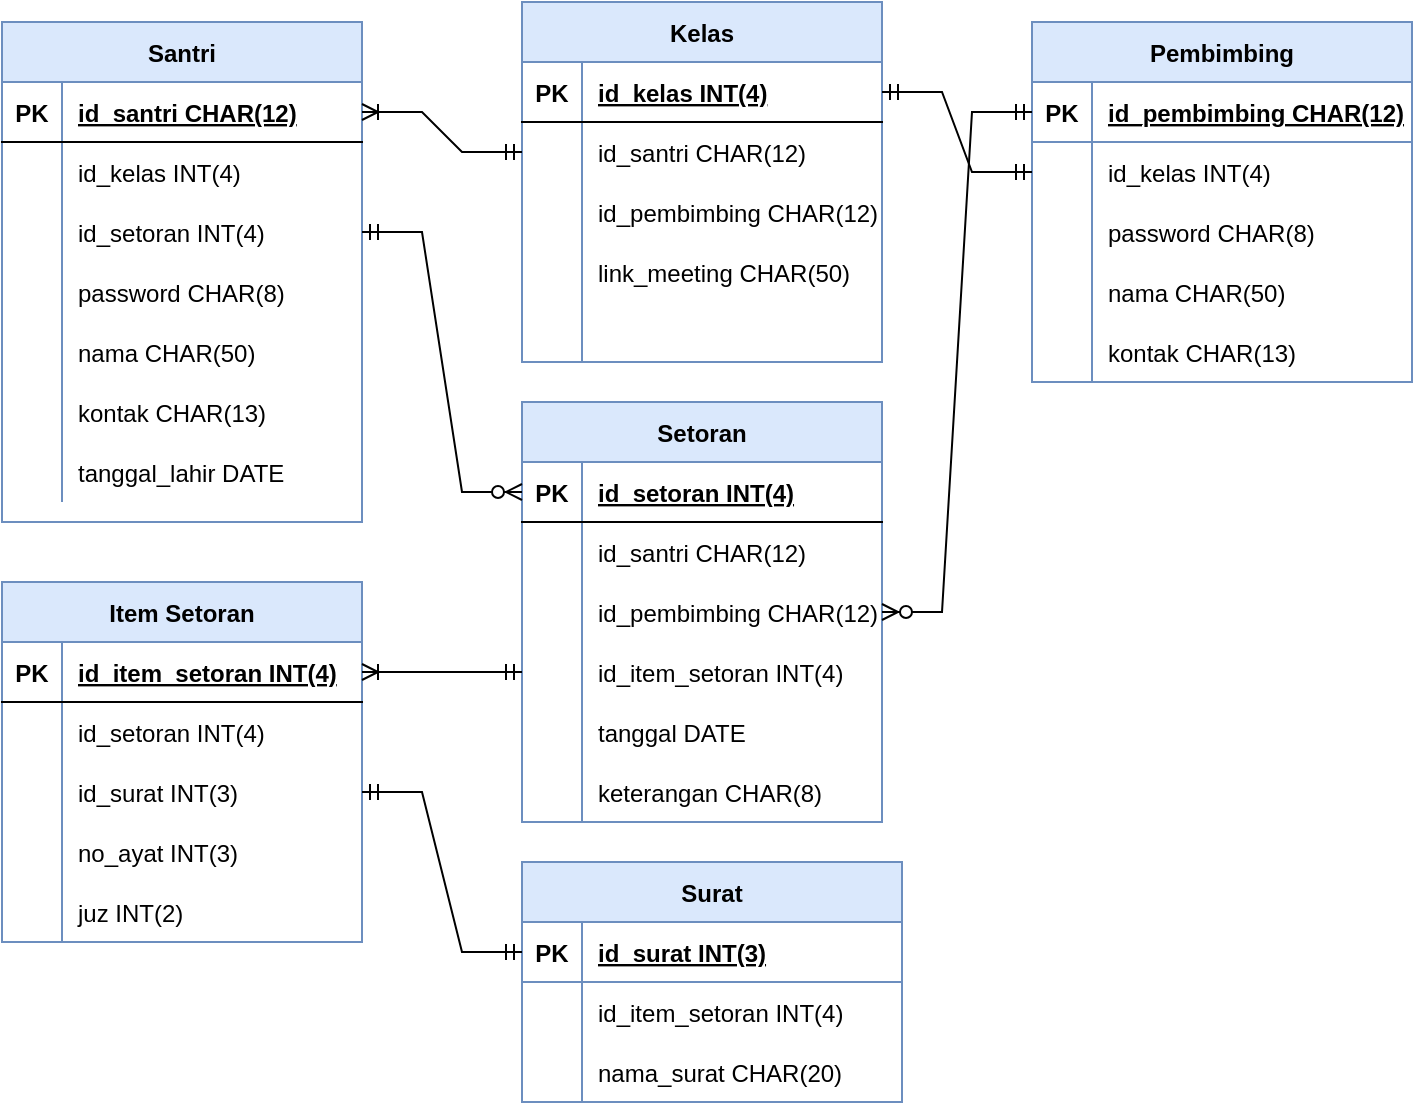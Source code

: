 <mxfile version="17.4.0" type="github"><diagram id="R2lEEEUBdFMjLlhIrx00" name="Page-1"><mxGraphModel dx="1038" dy="539" grid="1" gridSize="10" guides="1" tooltips="1" connect="1" arrows="1" fold="1" page="1" pageScale="1" pageWidth="850" pageHeight="1100" math="0" shadow="0" extFonts="Permanent Marker^https://fonts.googleapis.com/css?family=Permanent+Marker"><root><mxCell id="0"/><mxCell id="1" parent="0"/><mxCell id="AVxyWYvhhPWcdT1wK8TE-1" value="Santri" style="shape=table;startSize=30;container=1;collapsible=1;childLayout=tableLayout;fixedRows=1;rowLines=0;fontStyle=1;align=center;resizeLast=1;fillColor=#dae8fc;strokeColor=#6c8ebf;" vertex="1" parent="1"><mxGeometry x="245" y="50" width="180" height="250" as="geometry"/></mxCell><mxCell id="AVxyWYvhhPWcdT1wK8TE-2" value="" style="shape=tableRow;horizontal=0;startSize=0;swimlaneHead=0;swimlaneBody=0;fillColor=none;collapsible=0;dropTarget=0;points=[[0,0.5],[1,0.5]];portConstraint=eastwest;top=0;left=0;right=0;bottom=1;" vertex="1" parent="AVxyWYvhhPWcdT1wK8TE-1"><mxGeometry y="30" width="180" height="30" as="geometry"/></mxCell><mxCell id="AVxyWYvhhPWcdT1wK8TE-3" value="PK" style="shape=partialRectangle;connectable=0;fillColor=none;top=0;left=0;bottom=0;right=0;fontStyle=1;overflow=hidden;" vertex="1" parent="AVxyWYvhhPWcdT1wK8TE-2"><mxGeometry width="30" height="30" as="geometry"><mxRectangle width="30" height="30" as="alternateBounds"/></mxGeometry></mxCell><mxCell id="AVxyWYvhhPWcdT1wK8TE-4" value="id_santri CHAR(12)" style="shape=partialRectangle;connectable=0;fillColor=none;top=0;left=0;bottom=0;right=0;align=left;spacingLeft=6;fontStyle=5;overflow=hidden;" vertex="1" parent="AVxyWYvhhPWcdT1wK8TE-2"><mxGeometry x="30" width="150" height="30" as="geometry"><mxRectangle width="150" height="30" as="alternateBounds"/></mxGeometry></mxCell><mxCell id="AVxyWYvhhPWcdT1wK8TE-5" value="" style="shape=tableRow;horizontal=0;startSize=0;swimlaneHead=0;swimlaneBody=0;fillColor=none;collapsible=0;dropTarget=0;points=[[0,0.5],[1,0.5]];portConstraint=eastwest;top=0;left=0;right=0;bottom=0;" vertex="1" parent="AVxyWYvhhPWcdT1wK8TE-1"><mxGeometry y="60" width="180" height="30" as="geometry"/></mxCell><mxCell id="AVxyWYvhhPWcdT1wK8TE-6" value="" style="shape=partialRectangle;connectable=0;fillColor=none;top=0;left=0;bottom=0;right=0;editable=1;overflow=hidden;" vertex="1" parent="AVxyWYvhhPWcdT1wK8TE-5"><mxGeometry width="30" height="30" as="geometry"><mxRectangle width="30" height="30" as="alternateBounds"/></mxGeometry></mxCell><mxCell id="AVxyWYvhhPWcdT1wK8TE-7" value="id_kelas INT(4)" style="shape=partialRectangle;connectable=0;fillColor=none;top=0;left=0;bottom=0;right=0;align=left;spacingLeft=6;overflow=hidden;" vertex="1" parent="AVxyWYvhhPWcdT1wK8TE-5"><mxGeometry x="30" width="150" height="30" as="geometry"><mxRectangle width="150" height="30" as="alternateBounds"/></mxGeometry></mxCell><mxCell id="AVxyWYvhhPWcdT1wK8TE-8" value="" style="shape=tableRow;horizontal=0;startSize=0;swimlaneHead=0;swimlaneBody=0;fillColor=none;collapsible=0;dropTarget=0;points=[[0,0.5],[1,0.5]];portConstraint=eastwest;top=0;left=0;right=0;bottom=0;" vertex="1" parent="AVxyWYvhhPWcdT1wK8TE-1"><mxGeometry y="90" width="180" height="30" as="geometry"/></mxCell><mxCell id="AVxyWYvhhPWcdT1wK8TE-9" value="" style="shape=partialRectangle;connectable=0;fillColor=none;top=0;left=0;bottom=0;right=0;editable=1;overflow=hidden;" vertex="1" parent="AVxyWYvhhPWcdT1wK8TE-8"><mxGeometry width="30" height="30" as="geometry"><mxRectangle width="30" height="30" as="alternateBounds"/></mxGeometry></mxCell><mxCell id="AVxyWYvhhPWcdT1wK8TE-10" value="id_setoran INT(4)" style="shape=partialRectangle;connectable=0;fillColor=none;top=0;left=0;bottom=0;right=0;align=left;spacingLeft=6;overflow=hidden;" vertex="1" parent="AVxyWYvhhPWcdT1wK8TE-8"><mxGeometry x="30" width="150" height="30" as="geometry"><mxRectangle width="150" height="30" as="alternateBounds"/></mxGeometry></mxCell><mxCell id="AVxyWYvhhPWcdT1wK8TE-11" value="" style="shape=tableRow;horizontal=0;startSize=0;swimlaneHead=0;swimlaneBody=0;fillColor=none;collapsible=0;dropTarget=0;points=[[0,0.5],[1,0.5]];portConstraint=eastwest;top=0;left=0;right=0;bottom=0;" vertex="1" parent="AVxyWYvhhPWcdT1wK8TE-1"><mxGeometry y="120" width="180" height="30" as="geometry"/></mxCell><mxCell id="AVxyWYvhhPWcdT1wK8TE-12" value="" style="shape=partialRectangle;connectable=0;fillColor=none;top=0;left=0;bottom=0;right=0;editable=1;overflow=hidden;" vertex="1" parent="AVxyWYvhhPWcdT1wK8TE-11"><mxGeometry width="30" height="30" as="geometry"><mxRectangle width="30" height="30" as="alternateBounds"/></mxGeometry></mxCell><mxCell id="AVxyWYvhhPWcdT1wK8TE-13" value="password CHAR(8)" style="shape=partialRectangle;connectable=0;fillColor=none;top=0;left=0;bottom=0;right=0;align=left;spacingLeft=6;overflow=hidden;" vertex="1" parent="AVxyWYvhhPWcdT1wK8TE-11"><mxGeometry x="30" width="150" height="30" as="geometry"><mxRectangle width="150" height="30" as="alternateBounds"/></mxGeometry></mxCell><mxCell id="AVxyWYvhhPWcdT1wK8TE-14" value="" style="shape=tableRow;horizontal=0;startSize=0;swimlaneHead=0;swimlaneBody=0;fillColor=none;collapsible=0;dropTarget=0;points=[[0,0.5],[1,0.5]];portConstraint=eastwest;top=0;left=0;right=0;bottom=0;" vertex="1" parent="AVxyWYvhhPWcdT1wK8TE-1"><mxGeometry y="150" width="180" height="30" as="geometry"/></mxCell><mxCell id="AVxyWYvhhPWcdT1wK8TE-15" value="" style="shape=partialRectangle;connectable=0;fillColor=none;top=0;left=0;bottom=0;right=0;editable=1;overflow=hidden;" vertex="1" parent="AVxyWYvhhPWcdT1wK8TE-14"><mxGeometry width="30" height="30" as="geometry"><mxRectangle width="30" height="30" as="alternateBounds"/></mxGeometry></mxCell><mxCell id="AVxyWYvhhPWcdT1wK8TE-16" value="nama CHAR(50)" style="shape=partialRectangle;connectable=0;fillColor=none;top=0;left=0;bottom=0;right=0;align=left;spacingLeft=6;overflow=hidden;" vertex="1" parent="AVxyWYvhhPWcdT1wK8TE-14"><mxGeometry x="30" width="150" height="30" as="geometry"><mxRectangle width="150" height="30" as="alternateBounds"/></mxGeometry></mxCell><mxCell id="AVxyWYvhhPWcdT1wK8TE-17" value="" style="shape=tableRow;horizontal=0;startSize=0;swimlaneHead=0;swimlaneBody=0;fillColor=none;collapsible=0;dropTarget=0;points=[[0,0.5],[1,0.5]];portConstraint=eastwest;top=0;left=0;right=0;bottom=0;" vertex="1" parent="AVxyWYvhhPWcdT1wK8TE-1"><mxGeometry y="180" width="180" height="30" as="geometry"/></mxCell><mxCell id="AVxyWYvhhPWcdT1wK8TE-18" value="" style="shape=partialRectangle;connectable=0;fillColor=none;top=0;left=0;bottom=0;right=0;editable=1;overflow=hidden;" vertex="1" parent="AVxyWYvhhPWcdT1wK8TE-17"><mxGeometry width="30" height="30" as="geometry"><mxRectangle width="30" height="30" as="alternateBounds"/></mxGeometry></mxCell><mxCell id="AVxyWYvhhPWcdT1wK8TE-19" value="kontak CHAR(13)" style="shape=partialRectangle;connectable=0;fillColor=none;top=0;left=0;bottom=0;right=0;align=left;spacingLeft=6;overflow=hidden;" vertex="1" parent="AVxyWYvhhPWcdT1wK8TE-17"><mxGeometry x="30" width="150" height="30" as="geometry"><mxRectangle width="150" height="30" as="alternateBounds"/></mxGeometry></mxCell><mxCell id="AVxyWYvhhPWcdT1wK8TE-20" value="" style="shape=tableRow;horizontal=0;startSize=0;swimlaneHead=0;swimlaneBody=0;fillColor=none;collapsible=0;dropTarget=0;points=[[0,0.5],[1,0.5]];portConstraint=eastwest;top=0;left=0;right=0;bottom=0;" vertex="1" parent="AVxyWYvhhPWcdT1wK8TE-1"><mxGeometry y="210" width="180" height="30" as="geometry"/></mxCell><mxCell id="AVxyWYvhhPWcdT1wK8TE-21" value="" style="shape=partialRectangle;connectable=0;fillColor=none;top=0;left=0;bottom=0;right=0;editable=1;overflow=hidden;" vertex="1" parent="AVxyWYvhhPWcdT1wK8TE-20"><mxGeometry width="30" height="30" as="geometry"><mxRectangle width="30" height="30" as="alternateBounds"/></mxGeometry></mxCell><mxCell id="AVxyWYvhhPWcdT1wK8TE-22" value="tanggal_lahir DATE" style="shape=partialRectangle;connectable=0;fillColor=none;top=0;left=0;bottom=0;right=0;align=left;spacingLeft=6;overflow=hidden;" vertex="1" parent="AVxyWYvhhPWcdT1wK8TE-20"><mxGeometry x="30" width="150" height="30" as="geometry"><mxRectangle width="150" height="30" as="alternateBounds"/></mxGeometry></mxCell><mxCell id="AVxyWYvhhPWcdT1wK8TE-23" value="Kelas" style="shape=table;startSize=30;container=1;collapsible=1;childLayout=tableLayout;fixedRows=1;rowLines=0;fontStyle=1;align=center;resizeLast=1;fillColor=#dae8fc;strokeColor=#6c8ebf;" vertex="1" parent="1"><mxGeometry x="505" y="40" width="180" height="180" as="geometry"/></mxCell><mxCell id="AVxyWYvhhPWcdT1wK8TE-24" value="" style="shape=tableRow;horizontal=0;startSize=0;swimlaneHead=0;swimlaneBody=0;fillColor=none;collapsible=0;dropTarget=0;points=[[0,0.5],[1,0.5]];portConstraint=eastwest;top=0;left=0;right=0;bottom=1;" vertex="1" parent="AVxyWYvhhPWcdT1wK8TE-23"><mxGeometry y="30" width="180" height="30" as="geometry"/></mxCell><mxCell id="AVxyWYvhhPWcdT1wK8TE-25" value="PK" style="shape=partialRectangle;connectable=0;fillColor=none;top=0;left=0;bottom=0;right=0;fontStyle=1;overflow=hidden;" vertex="1" parent="AVxyWYvhhPWcdT1wK8TE-24"><mxGeometry width="30" height="30" as="geometry"><mxRectangle width="30" height="30" as="alternateBounds"/></mxGeometry></mxCell><mxCell id="AVxyWYvhhPWcdT1wK8TE-26" value="id_kelas INT(4)" style="shape=partialRectangle;connectable=0;fillColor=none;top=0;left=0;bottom=0;right=0;align=left;spacingLeft=6;fontStyle=5;overflow=hidden;" vertex="1" parent="AVxyWYvhhPWcdT1wK8TE-24"><mxGeometry x="30" width="150" height="30" as="geometry"><mxRectangle width="150" height="30" as="alternateBounds"/></mxGeometry></mxCell><mxCell id="AVxyWYvhhPWcdT1wK8TE-27" value="" style="shape=tableRow;horizontal=0;startSize=0;swimlaneHead=0;swimlaneBody=0;fillColor=none;collapsible=0;dropTarget=0;points=[[0,0.5],[1,0.5]];portConstraint=eastwest;top=0;left=0;right=0;bottom=0;" vertex="1" parent="AVxyWYvhhPWcdT1wK8TE-23"><mxGeometry y="60" width="180" height="30" as="geometry"/></mxCell><mxCell id="AVxyWYvhhPWcdT1wK8TE-28" value="" style="shape=partialRectangle;connectable=0;fillColor=none;top=0;left=0;bottom=0;right=0;editable=1;overflow=hidden;" vertex="1" parent="AVxyWYvhhPWcdT1wK8TE-27"><mxGeometry width="30" height="30" as="geometry"><mxRectangle width="30" height="30" as="alternateBounds"/></mxGeometry></mxCell><mxCell id="AVxyWYvhhPWcdT1wK8TE-29" value="id_santri CHAR(12)" style="shape=partialRectangle;connectable=0;fillColor=none;top=0;left=0;bottom=0;right=0;align=left;spacingLeft=6;overflow=hidden;" vertex="1" parent="AVxyWYvhhPWcdT1wK8TE-27"><mxGeometry x="30" width="150" height="30" as="geometry"><mxRectangle width="150" height="30" as="alternateBounds"/></mxGeometry></mxCell><mxCell id="AVxyWYvhhPWcdT1wK8TE-30" value="" style="shape=tableRow;horizontal=0;startSize=0;swimlaneHead=0;swimlaneBody=0;fillColor=none;collapsible=0;dropTarget=0;points=[[0,0.5],[1,0.5]];portConstraint=eastwest;top=0;left=0;right=0;bottom=0;" vertex="1" parent="AVxyWYvhhPWcdT1wK8TE-23"><mxGeometry y="90" width="180" height="30" as="geometry"/></mxCell><mxCell id="AVxyWYvhhPWcdT1wK8TE-31" value="" style="shape=partialRectangle;connectable=0;fillColor=none;top=0;left=0;bottom=0;right=0;editable=1;overflow=hidden;" vertex="1" parent="AVxyWYvhhPWcdT1wK8TE-30"><mxGeometry width="30" height="30" as="geometry"><mxRectangle width="30" height="30" as="alternateBounds"/></mxGeometry></mxCell><mxCell id="AVxyWYvhhPWcdT1wK8TE-32" value="id_pembimbing CHAR(12)" style="shape=partialRectangle;connectable=0;fillColor=none;top=0;left=0;bottom=0;right=0;align=left;spacingLeft=6;overflow=hidden;" vertex="1" parent="AVxyWYvhhPWcdT1wK8TE-30"><mxGeometry x="30" width="150" height="30" as="geometry"><mxRectangle width="150" height="30" as="alternateBounds"/></mxGeometry></mxCell><mxCell id="AVxyWYvhhPWcdT1wK8TE-33" value="" style="shape=tableRow;horizontal=0;startSize=0;swimlaneHead=0;swimlaneBody=0;fillColor=none;collapsible=0;dropTarget=0;points=[[0,0.5],[1,0.5]];portConstraint=eastwest;top=0;left=0;right=0;bottom=0;" vertex="1" parent="AVxyWYvhhPWcdT1wK8TE-23"><mxGeometry y="120" width="180" height="30" as="geometry"/></mxCell><mxCell id="AVxyWYvhhPWcdT1wK8TE-34" value="" style="shape=partialRectangle;connectable=0;fillColor=none;top=0;left=0;bottom=0;right=0;editable=1;overflow=hidden;" vertex="1" parent="AVxyWYvhhPWcdT1wK8TE-33"><mxGeometry width="30" height="30" as="geometry"><mxRectangle width="30" height="30" as="alternateBounds"/></mxGeometry></mxCell><mxCell id="AVxyWYvhhPWcdT1wK8TE-35" value="link_meeting CHAR(50)" style="shape=partialRectangle;connectable=0;fillColor=none;top=0;left=0;bottom=0;right=0;align=left;spacingLeft=6;overflow=hidden;" vertex="1" parent="AVxyWYvhhPWcdT1wK8TE-33"><mxGeometry x="30" width="150" height="30" as="geometry"><mxRectangle width="150" height="30" as="alternateBounds"/></mxGeometry></mxCell><mxCell id="AVxyWYvhhPWcdT1wK8TE-36" value="" style="shape=tableRow;horizontal=0;startSize=0;swimlaneHead=0;swimlaneBody=0;fillColor=none;collapsible=0;dropTarget=0;points=[[0,0.5],[1,0.5]];portConstraint=eastwest;top=0;left=0;right=0;bottom=0;" vertex="1" parent="AVxyWYvhhPWcdT1wK8TE-23"><mxGeometry y="150" width="180" height="30" as="geometry"/></mxCell><mxCell id="AVxyWYvhhPWcdT1wK8TE-37" value="" style="shape=partialRectangle;connectable=0;fillColor=none;top=0;left=0;bottom=0;right=0;editable=1;overflow=hidden;" vertex="1" parent="AVxyWYvhhPWcdT1wK8TE-36"><mxGeometry width="30" height="30" as="geometry"><mxRectangle width="30" height="30" as="alternateBounds"/></mxGeometry></mxCell><mxCell id="AVxyWYvhhPWcdT1wK8TE-38" value="" style="shape=partialRectangle;connectable=0;fillColor=none;top=0;left=0;bottom=0;right=0;align=left;spacingLeft=6;overflow=hidden;" vertex="1" parent="AVxyWYvhhPWcdT1wK8TE-36"><mxGeometry x="30" width="150" height="30" as="geometry"><mxRectangle width="150" height="30" as="alternateBounds"/></mxGeometry></mxCell><mxCell id="AVxyWYvhhPWcdT1wK8TE-39" value="Pembimbing" style="shape=table;startSize=30;container=1;collapsible=1;childLayout=tableLayout;fixedRows=1;rowLines=0;fontStyle=1;align=center;resizeLast=1;fillColor=#dae8fc;strokeColor=#6c8ebf;" vertex="1" parent="1"><mxGeometry x="760" y="50" width="190" height="180" as="geometry"/></mxCell><mxCell id="AVxyWYvhhPWcdT1wK8TE-40" value="" style="shape=tableRow;horizontal=0;startSize=0;swimlaneHead=0;swimlaneBody=0;fillColor=none;collapsible=0;dropTarget=0;points=[[0,0.5],[1,0.5]];portConstraint=eastwest;top=0;left=0;right=0;bottom=1;strokeColor=#6c8ebf;gradientColor=#ffffff;" vertex="1" parent="AVxyWYvhhPWcdT1wK8TE-39"><mxGeometry y="30" width="190" height="30" as="geometry"/></mxCell><mxCell id="AVxyWYvhhPWcdT1wK8TE-41" value="PK" style="shape=partialRectangle;connectable=0;fillColor=none;top=0;left=0;bottom=0;right=0;fontStyle=1;overflow=hidden;" vertex="1" parent="AVxyWYvhhPWcdT1wK8TE-40"><mxGeometry width="30" height="30" as="geometry"><mxRectangle width="30" height="30" as="alternateBounds"/></mxGeometry></mxCell><mxCell id="AVxyWYvhhPWcdT1wK8TE-42" value="id_pembimbing CHAR(12)" style="shape=partialRectangle;connectable=0;fillColor=none;top=0;left=0;bottom=0;right=0;align=left;spacingLeft=6;fontStyle=5;overflow=hidden;" vertex="1" parent="AVxyWYvhhPWcdT1wK8TE-40"><mxGeometry x="30" width="160" height="30" as="geometry"><mxRectangle width="160" height="30" as="alternateBounds"/></mxGeometry></mxCell><mxCell id="AVxyWYvhhPWcdT1wK8TE-43" value="" style="shape=tableRow;horizontal=0;startSize=0;swimlaneHead=0;swimlaneBody=0;fillColor=none;collapsible=0;dropTarget=0;points=[[0,0.5],[1,0.5]];portConstraint=eastwest;top=0;left=0;right=0;bottom=0;" vertex="1" parent="AVxyWYvhhPWcdT1wK8TE-39"><mxGeometry y="60" width="190" height="30" as="geometry"/></mxCell><mxCell id="AVxyWYvhhPWcdT1wK8TE-44" value="" style="shape=partialRectangle;connectable=0;fillColor=none;top=0;left=0;bottom=0;right=0;editable=1;overflow=hidden;" vertex="1" parent="AVxyWYvhhPWcdT1wK8TE-43"><mxGeometry width="30" height="30" as="geometry"><mxRectangle width="30" height="30" as="alternateBounds"/></mxGeometry></mxCell><mxCell id="AVxyWYvhhPWcdT1wK8TE-45" value="id_kelas INT(4)" style="shape=partialRectangle;connectable=0;fillColor=none;top=0;left=0;bottom=0;right=0;align=left;spacingLeft=6;overflow=hidden;" vertex="1" parent="AVxyWYvhhPWcdT1wK8TE-43"><mxGeometry x="30" width="160" height="30" as="geometry"><mxRectangle width="160" height="30" as="alternateBounds"/></mxGeometry></mxCell><mxCell id="AVxyWYvhhPWcdT1wK8TE-46" value="" style="shape=tableRow;horizontal=0;startSize=0;swimlaneHead=0;swimlaneBody=0;fillColor=none;collapsible=0;dropTarget=0;points=[[0,0.5],[1,0.5]];portConstraint=eastwest;top=0;left=0;right=0;bottom=0;" vertex="1" parent="AVxyWYvhhPWcdT1wK8TE-39"><mxGeometry y="90" width="190" height="30" as="geometry"/></mxCell><mxCell id="AVxyWYvhhPWcdT1wK8TE-47" value="" style="shape=partialRectangle;connectable=0;fillColor=none;top=0;left=0;bottom=0;right=0;editable=1;overflow=hidden;" vertex="1" parent="AVxyWYvhhPWcdT1wK8TE-46"><mxGeometry width="30" height="30" as="geometry"><mxRectangle width="30" height="30" as="alternateBounds"/></mxGeometry></mxCell><mxCell id="AVxyWYvhhPWcdT1wK8TE-48" value="password CHAR(8)" style="shape=partialRectangle;connectable=0;fillColor=none;top=0;left=0;bottom=0;right=0;align=left;spacingLeft=6;overflow=hidden;" vertex="1" parent="AVxyWYvhhPWcdT1wK8TE-46"><mxGeometry x="30" width="160" height="30" as="geometry"><mxRectangle width="160" height="30" as="alternateBounds"/></mxGeometry></mxCell><mxCell id="AVxyWYvhhPWcdT1wK8TE-49" value="" style="shape=tableRow;horizontal=0;startSize=0;swimlaneHead=0;swimlaneBody=0;fillColor=none;collapsible=0;dropTarget=0;points=[[0,0.5],[1,0.5]];portConstraint=eastwest;top=0;left=0;right=0;bottom=0;" vertex="1" parent="AVxyWYvhhPWcdT1wK8TE-39"><mxGeometry y="120" width="190" height="30" as="geometry"/></mxCell><mxCell id="AVxyWYvhhPWcdT1wK8TE-50" value="" style="shape=partialRectangle;connectable=0;fillColor=none;top=0;left=0;bottom=0;right=0;editable=1;overflow=hidden;" vertex="1" parent="AVxyWYvhhPWcdT1wK8TE-49"><mxGeometry width="30" height="30" as="geometry"><mxRectangle width="30" height="30" as="alternateBounds"/></mxGeometry></mxCell><mxCell id="AVxyWYvhhPWcdT1wK8TE-51" value="nama CHAR(50)" style="shape=partialRectangle;connectable=0;fillColor=none;top=0;left=0;bottom=0;right=0;align=left;spacingLeft=6;overflow=hidden;" vertex="1" parent="AVxyWYvhhPWcdT1wK8TE-49"><mxGeometry x="30" width="160" height="30" as="geometry"><mxRectangle width="160" height="30" as="alternateBounds"/></mxGeometry></mxCell><mxCell id="AVxyWYvhhPWcdT1wK8TE-52" value="" style="shape=tableRow;horizontal=0;startSize=0;swimlaneHead=0;swimlaneBody=0;fillColor=none;collapsible=0;dropTarget=0;points=[[0,0.5],[1,0.5]];portConstraint=eastwest;top=0;left=0;right=0;bottom=0;" vertex="1" parent="AVxyWYvhhPWcdT1wK8TE-39"><mxGeometry y="150" width="190" height="30" as="geometry"/></mxCell><mxCell id="AVxyWYvhhPWcdT1wK8TE-53" value="" style="shape=partialRectangle;connectable=0;fillColor=none;top=0;left=0;bottom=0;right=0;editable=1;overflow=hidden;" vertex="1" parent="AVxyWYvhhPWcdT1wK8TE-52"><mxGeometry width="30" height="30" as="geometry"><mxRectangle width="30" height="30" as="alternateBounds"/></mxGeometry></mxCell><mxCell id="AVxyWYvhhPWcdT1wK8TE-54" value="kontak CHAR(13)" style="shape=partialRectangle;connectable=0;fillColor=none;top=0;left=0;bottom=0;right=0;align=left;spacingLeft=6;overflow=hidden;" vertex="1" parent="AVxyWYvhhPWcdT1wK8TE-52"><mxGeometry x="30" width="160" height="30" as="geometry"><mxRectangle width="160" height="30" as="alternateBounds"/></mxGeometry></mxCell><mxCell id="AVxyWYvhhPWcdT1wK8TE-55" value="Setoran" style="shape=table;startSize=30;container=1;collapsible=1;childLayout=tableLayout;fixedRows=1;rowLines=0;fontStyle=1;align=center;resizeLast=1;fillColor=#dae8fc;strokeColor=#6c8ebf;" vertex="1" parent="1"><mxGeometry x="505" y="240" width="180" height="210" as="geometry"/></mxCell><mxCell id="AVxyWYvhhPWcdT1wK8TE-56" value="" style="shape=tableRow;horizontal=0;startSize=0;swimlaneHead=0;swimlaneBody=0;fillColor=none;collapsible=0;dropTarget=0;points=[[0,0.5],[1,0.5]];portConstraint=eastwest;top=0;left=0;right=0;bottom=1;" vertex="1" parent="AVxyWYvhhPWcdT1wK8TE-55"><mxGeometry y="30" width="180" height="30" as="geometry"/></mxCell><mxCell id="AVxyWYvhhPWcdT1wK8TE-57" value="PK" style="shape=partialRectangle;connectable=0;fillColor=none;top=0;left=0;bottom=0;right=0;fontStyle=1;overflow=hidden;" vertex="1" parent="AVxyWYvhhPWcdT1wK8TE-56"><mxGeometry width="30" height="30" as="geometry"><mxRectangle width="30" height="30" as="alternateBounds"/></mxGeometry></mxCell><mxCell id="AVxyWYvhhPWcdT1wK8TE-58" value="id_setoran INT(4)" style="shape=partialRectangle;connectable=0;fillColor=none;top=0;left=0;bottom=0;right=0;align=left;spacingLeft=6;fontStyle=5;overflow=hidden;" vertex="1" parent="AVxyWYvhhPWcdT1wK8TE-56"><mxGeometry x="30" width="150" height="30" as="geometry"><mxRectangle width="150" height="30" as="alternateBounds"/></mxGeometry></mxCell><mxCell id="AVxyWYvhhPWcdT1wK8TE-59" value="" style="shape=tableRow;horizontal=0;startSize=0;swimlaneHead=0;swimlaneBody=0;fillColor=none;collapsible=0;dropTarget=0;points=[[0,0.5],[1,0.5]];portConstraint=eastwest;top=0;left=0;right=0;bottom=0;" vertex="1" parent="AVxyWYvhhPWcdT1wK8TE-55"><mxGeometry y="60" width="180" height="30" as="geometry"/></mxCell><mxCell id="AVxyWYvhhPWcdT1wK8TE-60" value="" style="shape=partialRectangle;connectable=0;fillColor=none;top=0;left=0;bottom=0;right=0;editable=1;overflow=hidden;" vertex="1" parent="AVxyWYvhhPWcdT1wK8TE-59"><mxGeometry width="30" height="30" as="geometry"><mxRectangle width="30" height="30" as="alternateBounds"/></mxGeometry></mxCell><mxCell id="AVxyWYvhhPWcdT1wK8TE-61" value="id_santri CHAR(12)" style="shape=partialRectangle;connectable=0;fillColor=none;top=0;left=0;bottom=0;right=0;align=left;spacingLeft=6;overflow=hidden;" vertex="1" parent="AVxyWYvhhPWcdT1wK8TE-59"><mxGeometry x="30" width="150" height="30" as="geometry"><mxRectangle width="150" height="30" as="alternateBounds"/></mxGeometry></mxCell><mxCell id="AVxyWYvhhPWcdT1wK8TE-62" value="" style="shape=tableRow;horizontal=0;startSize=0;swimlaneHead=0;swimlaneBody=0;fillColor=none;collapsible=0;dropTarget=0;points=[[0,0.5],[1,0.5]];portConstraint=eastwest;top=0;left=0;right=0;bottom=0;" vertex="1" parent="AVxyWYvhhPWcdT1wK8TE-55"><mxGeometry y="90" width="180" height="30" as="geometry"/></mxCell><mxCell id="AVxyWYvhhPWcdT1wK8TE-63" value="" style="shape=partialRectangle;connectable=0;fillColor=none;top=0;left=0;bottom=0;right=0;editable=1;overflow=hidden;" vertex="1" parent="AVxyWYvhhPWcdT1wK8TE-62"><mxGeometry width="30" height="30" as="geometry"><mxRectangle width="30" height="30" as="alternateBounds"/></mxGeometry></mxCell><mxCell id="AVxyWYvhhPWcdT1wK8TE-64" value="id_pembimbing CHAR(12)" style="shape=partialRectangle;connectable=0;fillColor=none;top=0;left=0;bottom=0;right=0;align=left;spacingLeft=6;overflow=hidden;" vertex="1" parent="AVxyWYvhhPWcdT1wK8TE-62"><mxGeometry x="30" width="150" height="30" as="geometry"><mxRectangle width="150" height="30" as="alternateBounds"/></mxGeometry></mxCell><mxCell id="AVxyWYvhhPWcdT1wK8TE-65" value="" style="shape=tableRow;horizontal=0;startSize=0;swimlaneHead=0;swimlaneBody=0;fillColor=none;collapsible=0;dropTarget=0;points=[[0,0.5],[1,0.5]];portConstraint=eastwest;top=0;left=0;right=0;bottom=0;" vertex="1" parent="AVxyWYvhhPWcdT1wK8TE-55"><mxGeometry y="120" width="180" height="30" as="geometry"/></mxCell><mxCell id="AVxyWYvhhPWcdT1wK8TE-66" value="" style="shape=partialRectangle;connectable=0;fillColor=none;top=0;left=0;bottom=0;right=0;editable=1;overflow=hidden;" vertex="1" parent="AVxyWYvhhPWcdT1wK8TE-65"><mxGeometry width="30" height="30" as="geometry"><mxRectangle width="30" height="30" as="alternateBounds"/></mxGeometry></mxCell><mxCell id="AVxyWYvhhPWcdT1wK8TE-67" value="id_item_setoran INT(4)" style="shape=partialRectangle;connectable=0;fillColor=none;top=0;left=0;bottom=0;right=0;align=left;spacingLeft=6;overflow=hidden;" vertex="1" parent="AVxyWYvhhPWcdT1wK8TE-65"><mxGeometry x="30" width="150" height="30" as="geometry"><mxRectangle width="150" height="30" as="alternateBounds"/></mxGeometry></mxCell><mxCell id="AVxyWYvhhPWcdT1wK8TE-68" value="" style="shape=tableRow;horizontal=0;startSize=0;swimlaneHead=0;swimlaneBody=0;fillColor=none;collapsible=0;dropTarget=0;points=[[0,0.5],[1,0.5]];portConstraint=eastwest;top=0;left=0;right=0;bottom=0;" vertex="1" parent="AVxyWYvhhPWcdT1wK8TE-55"><mxGeometry y="150" width="180" height="30" as="geometry"/></mxCell><mxCell id="AVxyWYvhhPWcdT1wK8TE-69" value="" style="shape=partialRectangle;connectable=0;fillColor=none;top=0;left=0;bottom=0;right=0;editable=1;overflow=hidden;" vertex="1" parent="AVxyWYvhhPWcdT1wK8TE-68"><mxGeometry width="30" height="30" as="geometry"><mxRectangle width="30" height="30" as="alternateBounds"/></mxGeometry></mxCell><mxCell id="AVxyWYvhhPWcdT1wK8TE-70" value="tanggal DATE" style="shape=partialRectangle;connectable=0;fillColor=none;top=0;left=0;bottom=0;right=0;align=left;spacingLeft=6;overflow=hidden;" vertex="1" parent="AVxyWYvhhPWcdT1wK8TE-68"><mxGeometry x="30" width="150" height="30" as="geometry"><mxRectangle width="150" height="30" as="alternateBounds"/></mxGeometry></mxCell><mxCell id="AVxyWYvhhPWcdT1wK8TE-71" value="" style="shape=tableRow;horizontal=0;startSize=0;swimlaneHead=0;swimlaneBody=0;fillColor=none;collapsible=0;dropTarget=0;points=[[0,0.5],[1,0.5]];portConstraint=eastwest;top=0;left=0;right=0;bottom=0;" vertex="1" parent="AVxyWYvhhPWcdT1wK8TE-55"><mxGeometry y="180" width="180" height="30" as="geometry"/></mxCell><mxCell id="AVxyWYvhhPWcdT1wK8TE-72" value="" style="shape=partialRectangle;connectable=0;fillColor=none;top=0;left=0;bottom=0;right=0;editable=1;overflow=hidden;" vertex="1" parent="AVxyWYvhhPWcdT1wK8TE-71"><mxGeometry width="30" height="30" as="geometry"><mxRectangle width="30" height="30" as="alternateBounds"/></mxGeometry></mxCell><mxCell id="AVxyWYvhhPWcdT1wK8TE-73" value="keterangan CHAR(8)" style="shape=partialRectangle;connectable=0;fillColor=none;top=0;left=0;bottom=0;right=0;align=left;spacingLeft=6;overflow=hidden;" vertex="1" parent="AVxyWYvhhPWcdT1wK8TE-71"><mxGeometry x="30" width="150" height="30" as="geometry"><mxRectangle width="150" height="30" as="alternateBounds"/></mxGeometry></mxCell><mxCell id="AVxyWYvhhPWcdT1wK8TE-74" value="Item Setoran" style="shape=table;startSize=30;container=1;collapsible=1;childLayout=tableLayout;fixedRows=1;rowLines=0;fontStyle=1;align=center;resizeLast=1;fillColor=#dae8fc;strokeColor=#6c8ebf;" vertex="1" parent="1"><mxGeometry x="245" y="330" width="180" height="180" as="geometry"/></mxCell><mxCell id="AVxyWYvhhPWcdT1wK8TE-75" value="" style="shape=tableRow;horizontal=0;startSize=0;swimlaneHead=0;swimlaneBody=0;fillColor=none;collapsible=0;dropTarget=0;points=[[0,0.5],[1,0.5]];portConstraint=eastwest;top=0;left=0;right=0;bottom=1;" vertex="1" parent="AVxyWYvhhPWcdT1wK8TE-74"><mxGeometry y="30" width="180" height="30" as="geometry"/></mxCell><mxCell id="AVxyWYvhhPWcdT1wK8TE-76" value="PK" style="shape=partialRectangle;connectable=0;fillColor=none;top=0;left=0;bottom=0;right=0;fontStyle=1;overflow=hidden;" vertex="1" parent="AVxyWYvhhPWcdT1wK8TE-75"><mxGeometry width="30" height="30" as="geometry"><mxRectangle width="30" height="30" as="alternateBounds"/></mxGeometry></mxCell><mxCell id="AVxyWYvhhPWcdT1wK8TE-77" value="id_item_setoran INT(4)" style="shape=partialRectangle;connectable=0;fillColor=none;top=0;left=0;bottom=0;right=0;align=left;spacingLeft=6;fontStyle=5;overflow=hidden;" vertex="1" parent="AVxyWYvhhPWcdT1wK8TE-75"><mxGeometry x="30" width="150" height="30" as="geometry"><mxRectangle width="150" height="30" as="alternateBounds"/></mxGeometry></mxCell><mxCell id="AVxyWYvhhPWcdT1wK8TE-78" value="" style="shape=tableRow;horizontal=0;startSize=0;swimlaneHead=0;swimlaneBody=0;fillColor=none;collapsible=0;dropTarget=0;points=[[0,0.5],[1,0.5]];portConstraint=eastwest;top=0;left=0;right=0;bottom=0;" vertex="1" parent="AVxyWYvhhPWcdT1wK8TE-74"><mxGeometry y="60" width="180" height="30" as="geometry"/></mxCell><mxCell id="AVxyWYvhhPWcdT1wK8TE-79" value="" style="shape=partialRectangle;connectable=0;fillColor=none;top=0;left=0;bottom=0;right=0;editable=1;overflow=hidden;" vertex="1" parent="AVxyWYvhhPWcdT1wK8TE-78"><mxGeometry width="30" height="30" as="geometry"><mxRectangle width="30" height="30" as="alternateBounds"/></mxGeometry></mxCell><mxCell id="AVxyWYvhhPWcdT1wK8TE-80" value="id_setoran INT(4)" style="shape=partialRectangle;connectable=0;fillColor=none;top=0;left=0;bottom=0;right=0;align=left;spacingLeft=6;overflow=hidden;" vertex="1" parent="AVxyWYvhhPWcdT1wK8TE-78"><mxGeometry x="30" width="150" height="30" as="geometry"><mxRectangle width="150" height="30" as="alternateBounds"/></mxGeometry></mxCell><mxCell id="AVxyWYvhhPWcdT1wK8TE-81" value="" style="shape=tableRow;horizontal=0;startSize=0;swimlaneHead=0;swimlaneBody=0;fillColor=none;collapsible=0;dropTarget=0;points=[[0,0.5],[1,0.5]];portConstraint=eastwest;top=0;left=0;right=0;bottom=0;" vertex="1" parent="AVxyWYvhhPWcdT1wK8TE-74"><mxGeometry y="90" width="180" height="30" as="geometry"/></mxCell><mxCell id="AVxyWYvhhPWcdT1wK8TE-82" value="" style="shape=partialRectangle;connectable=0;fillColor=none;top=0;left=0;bottom=0;right=0;editable=1;overflow=hidden;" vertex="1" parent="AVxyWYvhhPWcdT1wK8TE-81"><mxGeometry width="30" height="30" as="geometry"><mxRectangle width="30" height="30" as="alternateBounds"/></mxGeometry></mxCell><mxCell id="AVxyWYvhhPWcdT1wK8TE-83" value="id_surat INT(3)" style="shape=partialRectangle;connectable=0;fillColor=none;top=0;left=0;bottom=0;right=0;align=left;spacingLeft=6;overflow=hidden;" vertex="1" parent="AVxyWYvhhPWcdT1wK8TE-81"><mxGeometry x="30" width="150" height="30" as="geometry"><mxRectangle width="150" height="30" as="alternateBounds"/></mxGeometry></mxCell><mxCell id="AVxyWYvhhPWcdT1wK8TE-84" value="" style="shape=tableRow;horizontal=0;startSize=0;swimlaneHead=0;swimlaneBody=0;fillColor=none;collapsible=0;dropTarget=0;points=[[0,0.5],[1,0.5]];portConstraint=eastwest;top=0;left=0;right=0;bottom=0;" vertex="1" parent="AVxyWYvhhPWcdT1wK8TE-74"><mxGeometry y="120" width="180" height="30" as="geometry"/></mxCell><mxCell id="AVxyWYvhhPWcdT1wK8TE-85" value="" style="shape=partialRectangle;connectable=0;fillColor=none;top=0;left=0;bottom=0;right=0;editable=1;overflow=hidden;" vertex="1" parent="AVxyWYvhhPWcdT1wK8TE-84"><mxGeometry width="30" height="30" as="geometry"><mxRectangle width="30" height="30" as="alternateBounds"/></mxGeometry></mxCell><mxCell id="AVxyWYvhhPWcdT1wK8TE-86" value="no_ayat INT(3)" style="shape=partialRectangle;connectable=0;fillColor=none;top=0;left=0;bottom=0;right=0;align=left;spacingLeft=6;overflow=hidden;" vertex="1" parent="AVxyWYvhhPWcdT1wK8TE-84"><mxGeometry x="30" width="150" height="30" as="geometry"><mxRectangle width="150" height="30" as="alternateBounds"/></mxGeometry></mxCell><mxCell id="AVxyWYvhhPWcdT1wK8TE-87" value="" style="shape=tableRow;horizontal=0;startSize=0;swimlaneHead=0;swimlaneBody=0;fillColor=none;collapsible=0;dropTarget=0;points=[[0,0.5],[1,0.5]];portConstraint=eastwest;top=0;left=0;right=0;bottom=0;" vertex="1" parent="AVxyWYvhhPWcdT1wK8TE-74"><mxGeometry y="150" width="180" height="30" as="geometry"/></mxCell><mxCell id="AVxyWYvhhPWcdT1wK8TE-88" value="" style="shape=partialRectangle;connectable=0;fillColor=none;top=0;left=0;bottom=0;right=0;editable=1;overflow=hidden;" vertex="1" parent="AVxyWYvhhPWcdT1wK8TE-87"><mxGeometry width="30" height="30" as="geometry"><mxRectangle width="30" height="30" as="alternateBounds"/></mxGeometry></mxCell><mxCell id="AVxyWYvhhPWcdT1wK8TE-89" value="juz INT(2)" style="shape=partialRectangle;connectable=0;fillColor=none;top=0;left=0;bottom=0;right=0;align=left;spacingLeft=6;overflow=hidden;" vertex="1" parent="AVxyWYvhhPWcdT1wK8TE-87"><mxGeometry x="30" width="150" height="30" as="geometry"><mxRectangle width="150" height="30" as="alternateBounds"/></mxGeometry></mxCell><mxCell id="AVxyWYvhhPWcdT1wK8TE-90" value="Surat" style="shape=table;startSize=30;container=1;collapsible=1;childLayout=tableLayout;fixedRows=1;rowLines=0;fontStyle=1;align=center;resizeLast=1;fillColor=#dae8fc;strokeColor=#6c8ebf;" vertex="1" parent="1"><mxGeometry x="505" y="470" width="190" height="120" as="geometry"/></mxCell><mxCell id="AVxyWYvhhPWcdT1wK8TE-91" value="" style="shape=tableRow;horizontal=0;startSize=0;swimlaneHead=0;swimlaneBody=0;fillColor=none;collapsible=0;dropTarget=0;points=[[0,0.5],[1,0.5]];portConstraint=eastwest;top=0;left=0;right=0;bottom=1;strokeColor=#6c8ebf;gradientColor=#ffffff;" vertex="1" parent="AVxyWYvhhPWcdT1wK8TE-90"><mxGeometry y="30" width="190" height="30" as="geometry"/></mxCell><mxCell id="AVxyWYvhhPWcdT1wK8TE-92" value="PK" style="shape=partialRectangle;connectable=0;fillColor=none;top=0;left=0;bottom=0;right=0;fontStyle=1;overflow=hidden;" vertex="1" parent="AVxyWYvhhPWcdT1wK8TE-91"><mxGeometry width="30" height="30" as="geometry"><mxRectangle width="30" height="30" as="alternateBounds"/></mxGeometry></mxCell><mxCell id="AVxyWYvhhPWcdT1wK8TE-93" value="id_surat INT(3)" style="shape=partialRectangle;connectable=0;fillColor=none;top=0;left=0;bottom=0;right=0;align=left;spacingLeft=6;fontStyle=5;overflow=hidden;" vertex="1" parent="AVxyWYvhhPWcdT1wK8TE-91"><mxGeometry x="30" width="160" height="30" as="geometry"><mxRectangle width="160" height="30" as="alternateBounds"/></mxGeometry></mxCell><mxCell id="AVxyWYvhhPWcdT1wK8TE-94" value="" style="shape=tableRow;horizontal=0;startSize=0;swimlaneHead=0;swimlaneBody=0;fillColor=none;collapsible=0;dropTarget=0;points=[[0,0.5],[1,0.5]];portConstraint=eastwest;top=0;left=0;right=0;bottom=0;" vertex="1" parent="AVxyWYvhhPWcdT1wK8TE-90"><mxGeometry y="60" width="190" height="30" as="geometry"/></mxCell><mxCell id="AVxyWYvhhPWcdT1wK8TE-95" value="" style="shape=partialRectangle;connectable=0;fillColor=none;top=0;left=0;bottom=0;right=0;editable=1;overflow=hidden;" vertex="1" parent="AVxyWYvhhPWcdT1wK8TE-94"><mxGeometry width="30" height="30" as="geometry"><mxRectangle width="30" height="30" as="alternateBounds"/></mxGeometry></mxCell><mxCell id="AVxyWYvhhPWcdT1wK8TE-96" value="id_item_setoran INT(4)" style="shape=partialRectangle;connectable=0;fillColor=none;top=0;left=0;bottom=0;right=0;align=left;spacingLeft=6;overflow=hidden;" vertex="1" parent="AVxyWYvhhPWcdT1wK8TE-94"><mxGeometry x="30" width="160" height="30" as="geometry"><mxRectangle width="160" height="30" as="alternateBounds"/></mxGeometry></mxCell><mxCell id="AVxyWYvhhPWcdT1wK8TE-97" value="" style="shape=tableRow;horizontal=0;startSize=0;swimlaneHead=0;swimlaneBody=0;fillColor=none;collapsible=0;dropTarget=0;points=[[0,0.5],[1,0.5]];portConstraint=eastwest;top=0;left=0;right=0;bottom=0;" vertex="1" parent="AVxyWYvhhPWcdT1wK8TE-90"><mxGeometry y="90" width="190" height="30" as="geometry"/></mxCell><mxCell id="AVxyWYvhhPWcdT1wK8TE-98" value="" style="shape=partialRectangle;connectable=0;fillColor=none;top=0;left=0;bottom=0;right=0;editable=1;overflow=hidden;" vertex="1" parent="AVxyWYvhhPWcdT1wK8TE-97"><mxGeometry width="30" height="30" as="geometry"><mxRectangle width="30" height="30" as="alternateBounds"/></mxGeometry></mxCell><mxCell id="AVxyWYvhhPWcdT1wK8TE-99" value="nama_surat CHAR(20)" style="shape=partialRectangle;connectable=0;fillColor=none;top=0;left=0;bottom=0;right=0;align=left;spacingLeft=6;overflow=hidden;" vertex="1" parent="AVxyWYvhhPWcdT1wK8TE-97"><mxGeometry x="30" width="160" height="30" as="geometry"><mxRectangle width="160" height="30" as="alternateBounds"/></mxGeometry></mxCell><mxCell id="AVxyWYvhhPWcdT1wK8TE-100" value="" style="edgeStyle=entityRelationEdgeStyle;fontSize=12;html=1;endArrow=ERmandOne;startArrow=ERmandOne;rounded=0;entryX=1;entryY=0.5;entryDx=0;entryDy=0;" edge="1" parent="1" source="AVxyWYvhhPWcdT1wK8TE-91" target="AVxyWYvhhPWcdT1wK8TE-81"><mxGeometry width="100" height="100" relative="1" as="geometry"><mxPoint x="180" y="530" as="sourcePoint"/><mxPoint x="350" y="390" as="targetPoint"/></mxGeometry></mxCell><mxCell id="AVxyWYvhhPWcdT1wK8TE-101" value="" style="edgeStyle=entityRelationEdgeStyle;fontSize=12;html=1;endArrow=ERoneToMany;startArrow=ERmandOne;rounded=0;exitX=0;exitY=0.5;exitDx=0;exitDy=0;entryX=1;entryY=0.5;entryDx=0;entryDy=0;" edge="1" parent="1" source="AVxyWYvhhPWcdT1wK8TE-65" target="AVxyWYvhhPWcdT1wK8TE-75"><mxGeometry width="100" height="100" relative="1" as="geometry"><mxPoint x="250" y="490" as="sourcePoint"/><mxPoint x="350" y="390" as="targetPoint"/></mxGeometry></mxCell><mxCell id="AVxyWYvhhPWcdT1wK8TE-102" value="" style="edgeStyle=entityRelationEdgeStyle;fontSize=12;html=1;endArrow=ERoneToMany;startArrow=ERmandOne;rounded=0;exitX=0;exitY=0.5;exitDx=0;exitDy=0;entryX=1;entryY=0.5;entryDx=0;entryDy=0;" edge="1" parent="1" source="AVxyWYvhhPWcdT1wK8TE-27" target="AVxyWYvhhPWcdT1wK8TE-2"><mxGeometry width="100" height="100" relative="1" as="geometry"><mxPoint x="540" y="310" as="sourcePoint"/><mxPoint x="640" y="210" as="targetPoint"/></mxGeometry></mxCell><mxCell id="AVxyWYvhhPWcdT1wK8TE-103" value="" style="edgeStyle=entityRelationEdgeStyle;fontSize=12;html=1;endArrow=ERmandOne;startArrow=ERmandOne;rounded=0;exitX=1;exitY=0.5;exitDx=0;exitDy=0;entryX=0;entryY=0.5;entryDx=0;entryDy=0;" edge="1" parent="1" source="AVxyWYvhhPWcdT1wK8TE-24" target="AVxyWYvhhPWcdT1wK8TE-43"><mxGeometry width="100" height="100" relative="1" as="geometry"><mxPoint x="540" y="310" as="sourcePoint"/><mxPoint x="640" y="210" as="targetPoint"/></mxGeometry></mxCell><mxCell id="AVxyWYvhhPWcdT1wK8TE-104" value="" style="edgeStyle=entityRelationEdgeStyle;fontSize=12;html=1;endArrow=ERzeroToMany;startArrow=ERmandOne;rounded=0;exitX=0;exitY=0.5;exitDx=0;exitDy=0;" edge="1" parent="1" source="AVxyWYvhhPWcdT1wK8TE-40" target="AVxyWYvhhPWcdT1wK8TE-62"><mxGeometry width="100" height="100" relative="1" as="geometry"><mxPoint x="960" y="100" as="sourcePoint"/><mxPoint x="640" y="210" as="targetPoint"/></mxGeometry></mxCell><mxCell id="AVxyWYvhhPWcdT1wK8TE-105" value="" style="edgeStyle=entityRelationEdgeStyle;fontSize=12;html=1;endArrow=ERzeroToMany;startArrow=ERmandOne;rounded=0;entryX=0;entryY=0.5;entryDx=0;entryDy=0;exitX=1;exitY=0.5;exitDx=0;exitDy=0;" edge="1" parent="1" source="AVxyWYvhhPWcdT1wK8TE-8" target="AVxyWYvhhPWcdT1wK8TE-56"><mxGeometry width="100" height="100" relative="1" as="geometry"><mxPoint x="540" y="310" as="sourcePoint"/><mxPoint x="640" y="210" as="targetPoint"/></mxGeometry></mxCell></root></mxGraphModel></diagram></mxfile>